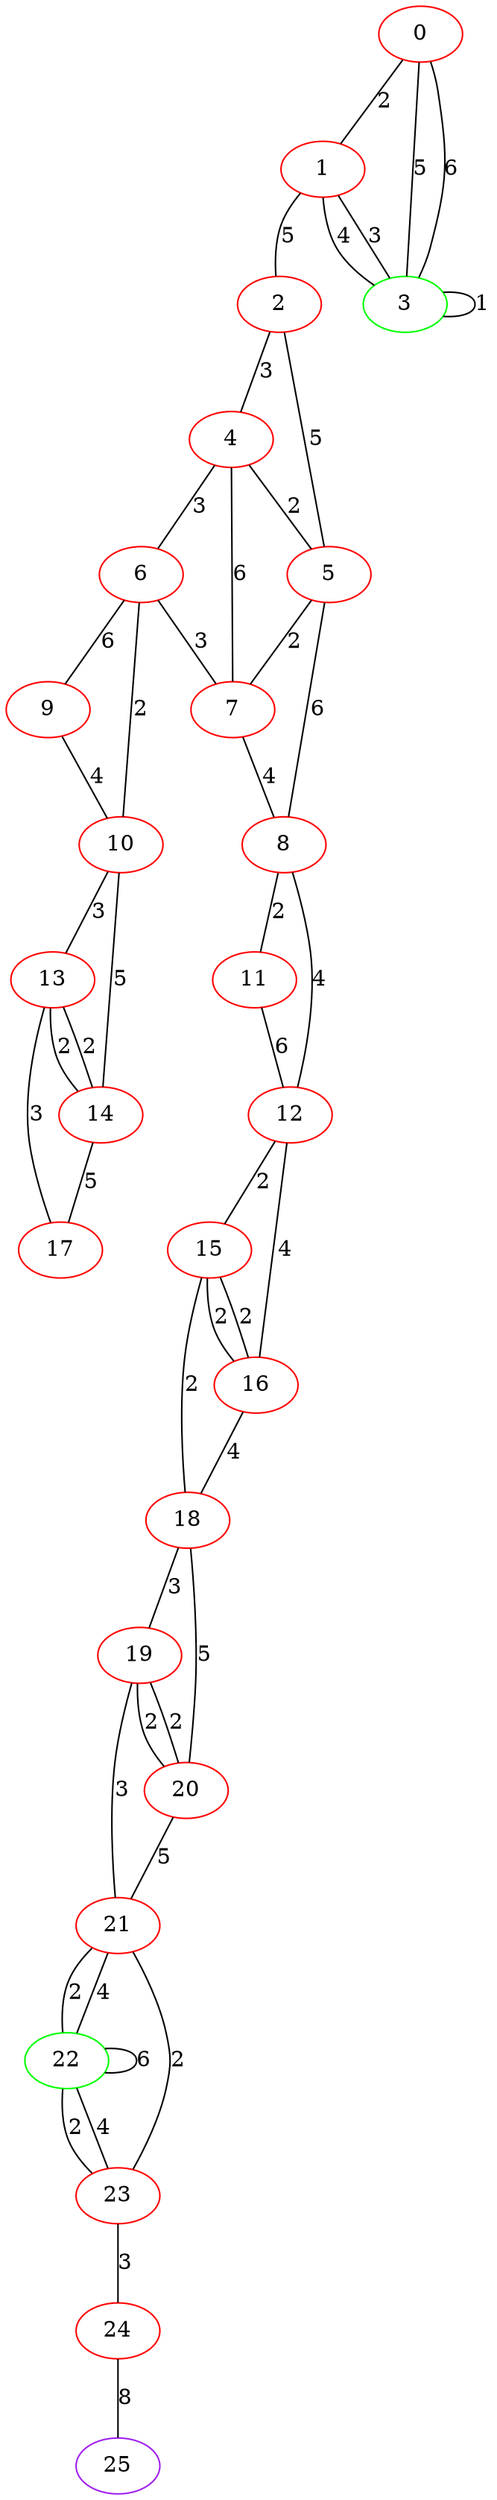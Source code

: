 graph "" {
0 [color=red, weight=1];
1 [color=red, weight=1];
2 [color=red, weight=1];
3 [color=green, weight=2];
4 [color=red, weight=1];
5 [color=red, weight=1];
6 [color=red, weight=1];
7 [color=red, weight=1];
8 [color=red, weight=1];
9 [color=red, weight=1];
10 [color=red, weight=1];
11 [color=red, weight=1];
12 [color=red, weight=1];
13 [color=red, weight=1];
14 [color=red, weight=1];
15 [color=red, weight=1];
16 [color=red, weight=1];
17 [color=red, weight=1];
18 [color=red, weight=1];
19 [color=red, weight=1];
20 [color=red, weight=1];
21 [color=red, weight=1];
22 [color=green, weight=2];
23 [color=red, weight=1];
24 [color=red, weight=1];
25 [color=purple, weight=4];
0 -- 1  [key=0, label=2];
0 -- 3  [key=0, label=5];
0 -- 3  [key=1, label=6];
1 -- 2  [key=0, label=5];
1 -- 3  [key=0, label=3];
1 -- 3  [key=1, label=4];
2 -- 4  [key=0, label=3];
2 -- 5  [key=0, label=5];
3 -- 3  [key=0, label=1];
4 -- 5  [key=0, label=2];
4 -- 6  [key=0, label=3];
4 -- 7  [key=0, label=6];
5 -- 8  [key=0, label=6];
5 -- 7  [key=0, label=2];
6 -- 9  [key=0, label=6];
6 -- 10  [key=0, label=2];
6 -- 7  [key=0, label=3];
7 -- 8  [key=0, label=4];
8 -- 11  [key=0, label=2];
8 -- 12  [key=0, label=4];
9 -- 10  [key=0, label=4];
10 -- 13  [key=0, label=3];
10 -- 14  [key=0, label=5];
11 -- 12  [key=0, label=6];
12 -- 16  [key=0, label=4];
12 -- 15  [key=0, label=2];
13 -- 17  [key=0, label=3];
13 -- 14  [key=0, label=2];
13 -- 14  [key=1, label=2];
14 -- 17  [key=0, label=5];
15 -- 16  [key=0, label=2];
15 -- 16  [key=1, label=2];
15 -- 18  [key=0, label=2];
16 -- 18  [key=0, label=4];
18 -- 19  [key=0, label=3];
18 -- 20  [key=0, label=5];
19 -- 20  [key=0, label=2];
19 -- 20  [key=1, label=2];
19 -- 21  [key=0, label=3];
20 -- 21  [key=0, label=5];
21 -- 22  [key=0, label=2];
21 -- 22  [key=1, label=4];
21 -- 23  [key=0, label=2];
22 -- 22  [key=0, label=6];
22 -- 23  [key=0, label=4];
22 -- 23  [key=1, label=2];
23 -- 24  [key=0, label=3];
24 -- 25  [key=0, label=8];
}
